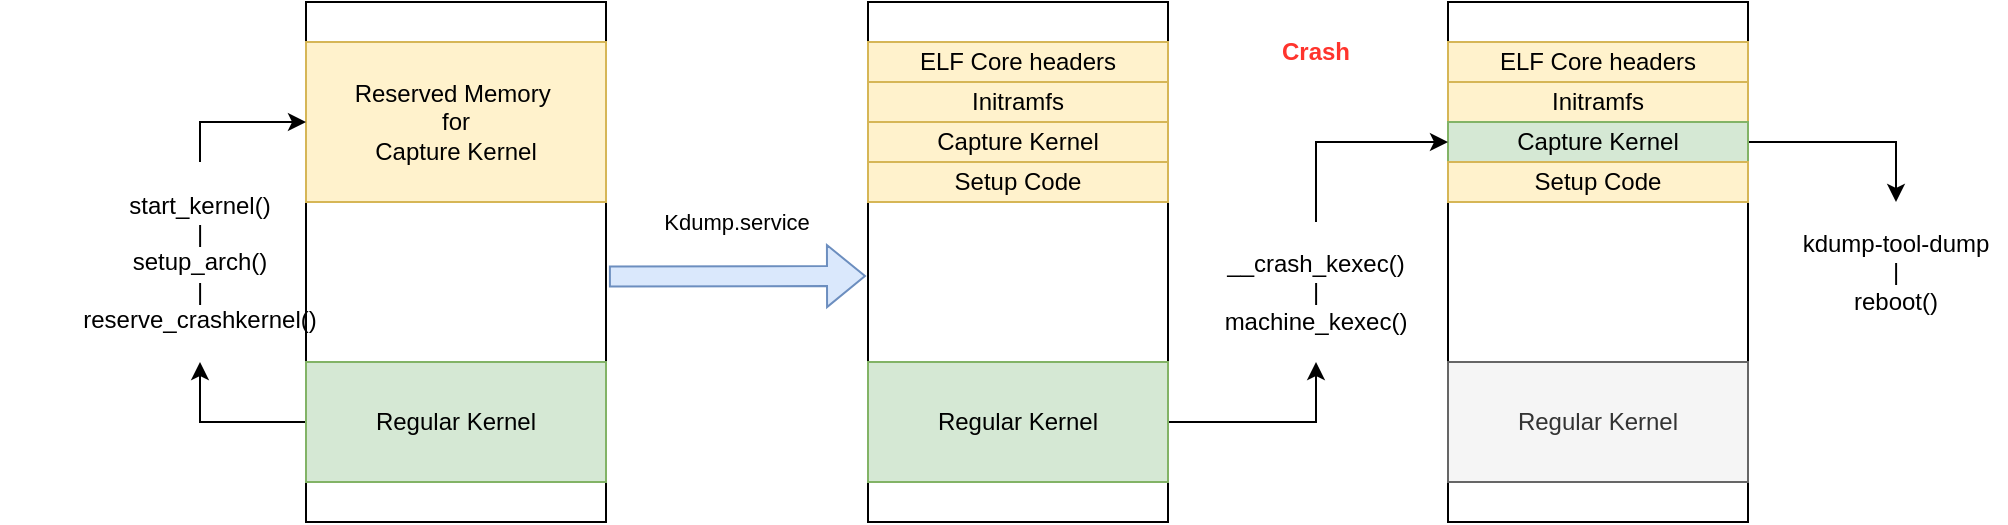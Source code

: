 <mxfile version="26.0.15">
  <diagram name="第 1 页" id="Mi_FXrxDKOaw2NNojvzv">
    <mxGraphModel dx="1877" dy="530" grid="1" gridSize="10" guides="1" tooltips="1" connect="1" arrows="1" fold="1" page="1" pageScale="1" pageWidth="827" pageHeight="1169" math="0" shadow="0">
      <root>
        <mxCell id="0" />
        <mxCell id="1" parent="0" />
        <mxCell id="PAXVkRBCryVE_3M80UEs-1" value="" style="rounded=0;whiteSpace=wrap;html=1;" vertex="1" parent="1">
          <mxGeometry x="70" y="100" width="150" height="260" as="geometry" />
        </mxCell>
        <mxCell id="PAXVkRBCryVE_3M80UEs-2" value="Reserved Memory&amp;nbsp;&lt;div&gt;for&lt;/div&gt;&lt;div&gt;Capture Kernel&lt;/div&gt;" style="rounded=0;whiteSpace=wrap;html=1;fillColor=#fff2cc;strokeColor=#d6b656;" vertex="1" parent="1">
          <mxGeometry x="70" y="120" width="150" height="80" as="geometry" />
        </mxCell>
        <mxCell id="PAXVkRBCryVE_3M80UEs-5" style="edgeStyle=orthogonalEdgeStyle;rounded=0;orthogonalLoop=1;jettySize=auto;html=1;exitX=0;exitY=0.5;exitDx=0;exitDy=0;entryX=0.5;entryY=1;entryDx=0;entryDy=0;" edge="1" parent="1" source="PAXVkRBCryVE_3M80UEs-3" target="PAXVkRBCryVE_3M80UEs-4">
          <mxGeometry relative="1" as="geometry" />
        </mxCell>
        <mxCell id="PAXVkRBCryVE_3M80UEs-3" value="Regular Kernel" style="rounded=0;whiteSpace=wrap;html=1;fillColor=#d5e8d4;strokeColor=#82b366;" vertex="1" parent="1">
          <mxGeometry x="70" y="280" width="150" height="60" as="geometry" />
        </mxCell>
        <mxCell id="PAXVkRBCryVE_3M80UEs-6" style="edgeStyle=orthogonalEdgeStyle;rounded=0;orthogonalLoop=1;jettySize=auto;html=1;exitX=0.5;exitY=0;exitDx=0;exitDy=0;entryX=0;entryY=0.5;entryDx=0;entryDy=0;" edge="1" parent="1" source="PAXVkRBCryVE_3M80UEs-4" target="PAXVkRBCryVE_3M80UEs-2">
          <mxGeometry relative="1" as="geometry" />
        </mxCell>
        <mxCell id="PAXVkRBCryVE_3M80UEs-4" value="start_kernel()&lt;div&gt;|&lt;/div&gt;&lt;div&gt;setup_arch()&lt;/div&gt;&lt;div&gt;|&lt;/div&gt;&lt;div&gt;reserve_crashkernel()&lt;/div&gt;" style="text;html=1;align=center;verticalAlign=middle;whiteSpace=wrap;rounded=0;" vertex="1" parent="1">
          <mxGeometry x="-83" y="180" width="200" height="100" as="geometry" />
        </mxCell>
        <mxCell id="PAXVkRBCryVE_3M80UEs-7" value="" style="rounded=0;whiteSpace=wrap;html=1;" vertex="1" parent="1">
          <mxGeometry x="351" y="100" width="150" height="260" as="geometry" />
        </mxCell>
        <mxCell id="PAXVkRBCryVE_3M80UEs-8" value="ELF Core headers" style="rounded=0;whiteSpace=wrap;html=1;fillColor=#fff2cc;strokeColor=#d6b656;" vertex="1" parent="1">
          <mxGeometry x="351" y="120" width="150" height="20" as="geometry" />
        </mxCell>
        <mxCell id="PAXVkRBCryVE_3M80UEs-25" style="edgeStyle=orthogonalEdgeStyle;rounded=0;orthogonalLoop=1;jettySize=auto;html=1;entryX=0.5;entryY=1;entryDx=0;entryDy=0;" edge="1" parent="1" source="PAXVkRBCryVE_3M80UEs-9" target="PAXVkRBCryVE_3M80UEs-24">
          <mxGeometry relative="1" as="geometry" />
        </mxCell>
        <mxCell id="PAXVkRBCryVE_3M80UEs-9" value="Regular Kernel" style="rounded=0;whiteSpace=wrap;html=1;fillColor=#d5e8d4;strokeColor=#82b366;" vertex="1" parent="1">
          <mxGeometry x="351" y="280" width="150" height="60" as="geometry" />
        </mxCell>
        <mxCell id="PAXVkRBCryVE_3M80UEs-10" value="Initramfs" style="rounded=0;whiteSpace=wrap;html=1;fillColor=#fff2cc;strokeColor=#d6b656;" vertex="1" parent="1">
          <mxGeometry x="351" y="140" width="150" height="20" as="geometry" />
        </mxCell>
        <mxCell id="PAXVkRBCryVE_3M80UEs-11" value="Capture Kernel" style="rounded=0;whiteSpace=wrap;html=1;fillColor=#fff2cc;strokeColor=#d6b656;" vertex="1" parent="1">
          <mxGeometry x="351" y="160" width="150" height="20" as="geometry" />
        </mxCell>
        <mxCell id="PAXVkRBCryVE_3M80UEs-12" value="Setup Code" style="rounded=0;whiteSpace=wrap;html=1;fillColor=#fff2cc;strokeColor=#d6b656;" vertex="1" parent="1">
          <mxGeometry x="351" y="180" width="150" height="20" as="geometry" />
        </mxCell>
        <mxCell id="PAXVkRBCryVE_3M80UEs-13" value="" style="shape=flexArrow;endArrow=classic;html=1;rounded=0;exitX=0.983;exitY=0.528;exitDx=0;exitDy=0;exitPerimeter=0;fillColor=#dae8fc;strokeColor=#6c8ebf;" edge="1" parent="1">
          <mxGeometry width="50" height="50" relative="1" as="geometry">
            <mxPoint x="221.45" y="237.28" as="sourcePoint" />
            <mxPoint x="350" y="237" as="targetPoint" />
          </mxGeometry>
        </mxCell>
        <mxCell id="PAXVkRBCryVE_3M80UEs-14" value="Kdump.service" style="edgeLabel;html=1;align=center;verticalAlign=middle;resizable=0;points=[];" vertex="1" connectable="0" parent="PAXVkRBCryVE_3M80UEs-13">
          <mxGeometry x="0.134" y="-2" relative="1" as="geometry">
            <mxPoint x="-10" y="-29" as="offset" />
          </mxGeometry>
        </mxCell>
        <mxCell id="PAXVkRBCryVE_3M80UEs-16" value="" style="rounded=0;whiteSpace=wrap;html=1;" vertex="1" parent="1">
          <mxGeometry x="641" y="100" width="150" height="260" as="geometry" />
        </mxCell>
        <mxCell id="PAXVkRBCryVE_3M80UEs-17" value="ELF Core headers" style="rounded=0;whiteSpace=wrap;html=1;fillColor=#fff2cc;strokeColor=#d6b656;" vertex="1" parent="1">
          <mxGeometry x="641" y="120" width="150" height="20" as="geometry" />
        </mxCell>
        <mxCell id="PAXVkRBCryVE_3M80UEs-18" value="Regular Kernel" style="rounded=0;whiteSpace=wrap;html=1;fillColor=#f5f5f5;strokeColor=#666666;fontColor=#333333;" vertex="1" parent="1">
          <mxGeometry x="641" y="280" width="150" height="60" as="geometry" />
        </mxCell>
        <mxCell id="PAXVkRBCryVE_3M80UEs-19" value="Initramfs" style="rounded=0;whiteSpace=wrap;html=1;fillColor=#fff2cc;strokeColor=#d6b656;" vertex="1" parent="1">
          <mxGeometry x="641" y="140" width="150" height="20" as="geometry" />
        </mxCell>
        <mxCell id="PAXVkRBCryVE_3M80UEs-32" style="edgeStyle=orthogonalEdgeStyle;rounded=0;orthogonalLoop=1;jettySize=auto;html=1;" edge="1" parent="1" source="PAXVkRBCryVE_3M80UEs-20" target="PAXVkRBCryVE_3M80UEs-31">
          <mxGeometry relative="1" as="geometry" />
        </mxCell>
        <mxCell id="PAXVkRBCryVE_3M80UEs-20" value="Capture Kernel" style="rounded=0;whiteSpace=wrap;html=1;fillColor=#d5e8d4;strokeColor=#82b366;" vertex="1" parent="1">
          <mxGeometry x="641" y="160" width="150" height="20" as="geometry" />
        </mxCell>
        <mxCell id="PAXVkRBCryVE_3M80UEs-21" value="Setup Code" style="rounded=0;whiteSpace=wrap;html=1;fillColor=#fff2cc;strokeColor=#d6b656;" vertex="1" parent="1">
          <mxGeometry x="641" y="180" width="150" height="20" as="geometry" />
        </mxCell>
        <mxCell id="PAXVkRBCryVE_3M80UEs-28" style="edgeStyle=orthogonalEdgeStyle;rounded=0;orthogonalLoop=1;jettySize=auto;html=1;entryX=0;entryY=0.5;entryDx=0;entryDy=0;exitX=0.5;exitY=0;exitDx=0;exitDy=0;" edge="1" parent="1" source="PAXVkRBCryVE_3M80UEs-24" target="PAXVkRBCryVE_3M80UEs-20">
          <mxGeometry relative="1" as="geometry" />
        </mxCell>
        <mxCell id="PAXVkRBCryVE_3M80UEs-24" value="__crash_kexec()&lt;div&gt;|&lt;/div&gt;&lt;div&gt;&lt;span style=&quot;background-color: transparent; color: light-dark(rgb(0, 0, 0), rgb(255, 255, 255));&quot;&gt;machine_kexec()&lt;/span&gt;&lt;/div&gt;" style="text;html=1;align=center;verticalAlign=middle;whiteSpace=wrap;rounded=0;" vertex="1" parent="1">
          <mxGeometry x="520" y="210" width="110" height="70" as="geometry" />
        </mxCell>
        <mxCell id="PAXVkRBCryVE_3M80UEs-30" value="&lt;font style=&quot;color: rgb(255, 52, 45);&quot;&gt;&lt;b&gt;Crash&lt;/b&gt;&lt;/font&gt;" style="text;html=1;align=center;verticalAlign=middle;whiteSpace=wrap;rounded=0;" vertex="1" parent="1">
          <mxGeometry x="545" y="110" width="60" height="30" as="geometry" />
        </mxCell>
        <mxCell id="PAXVkRBCryVE_3M80UEs-31" value="kdump-tool-dump&lt;div&gt;|&lt;/div&gt;&lt;div&gt;&lt;span style=&quot;background-color: transparent; color: light-dark(rgb(0, 0, 0), rgb(255, 255, 255));&quot;&gt;reboot()&lt;/span&gt;&lt;/div&gt;" style="text;html=1;align=center;verticalAlign=middle;whiteSpace=wrap;rounded=0;" vertex="1" parent="1">
          <mxGeometry x="810" y="200" width="110" height="70" as="geometry" />
        </mxCell>
      </root>
    </mxGraphModel>
  </diagram>
</mxfile>
